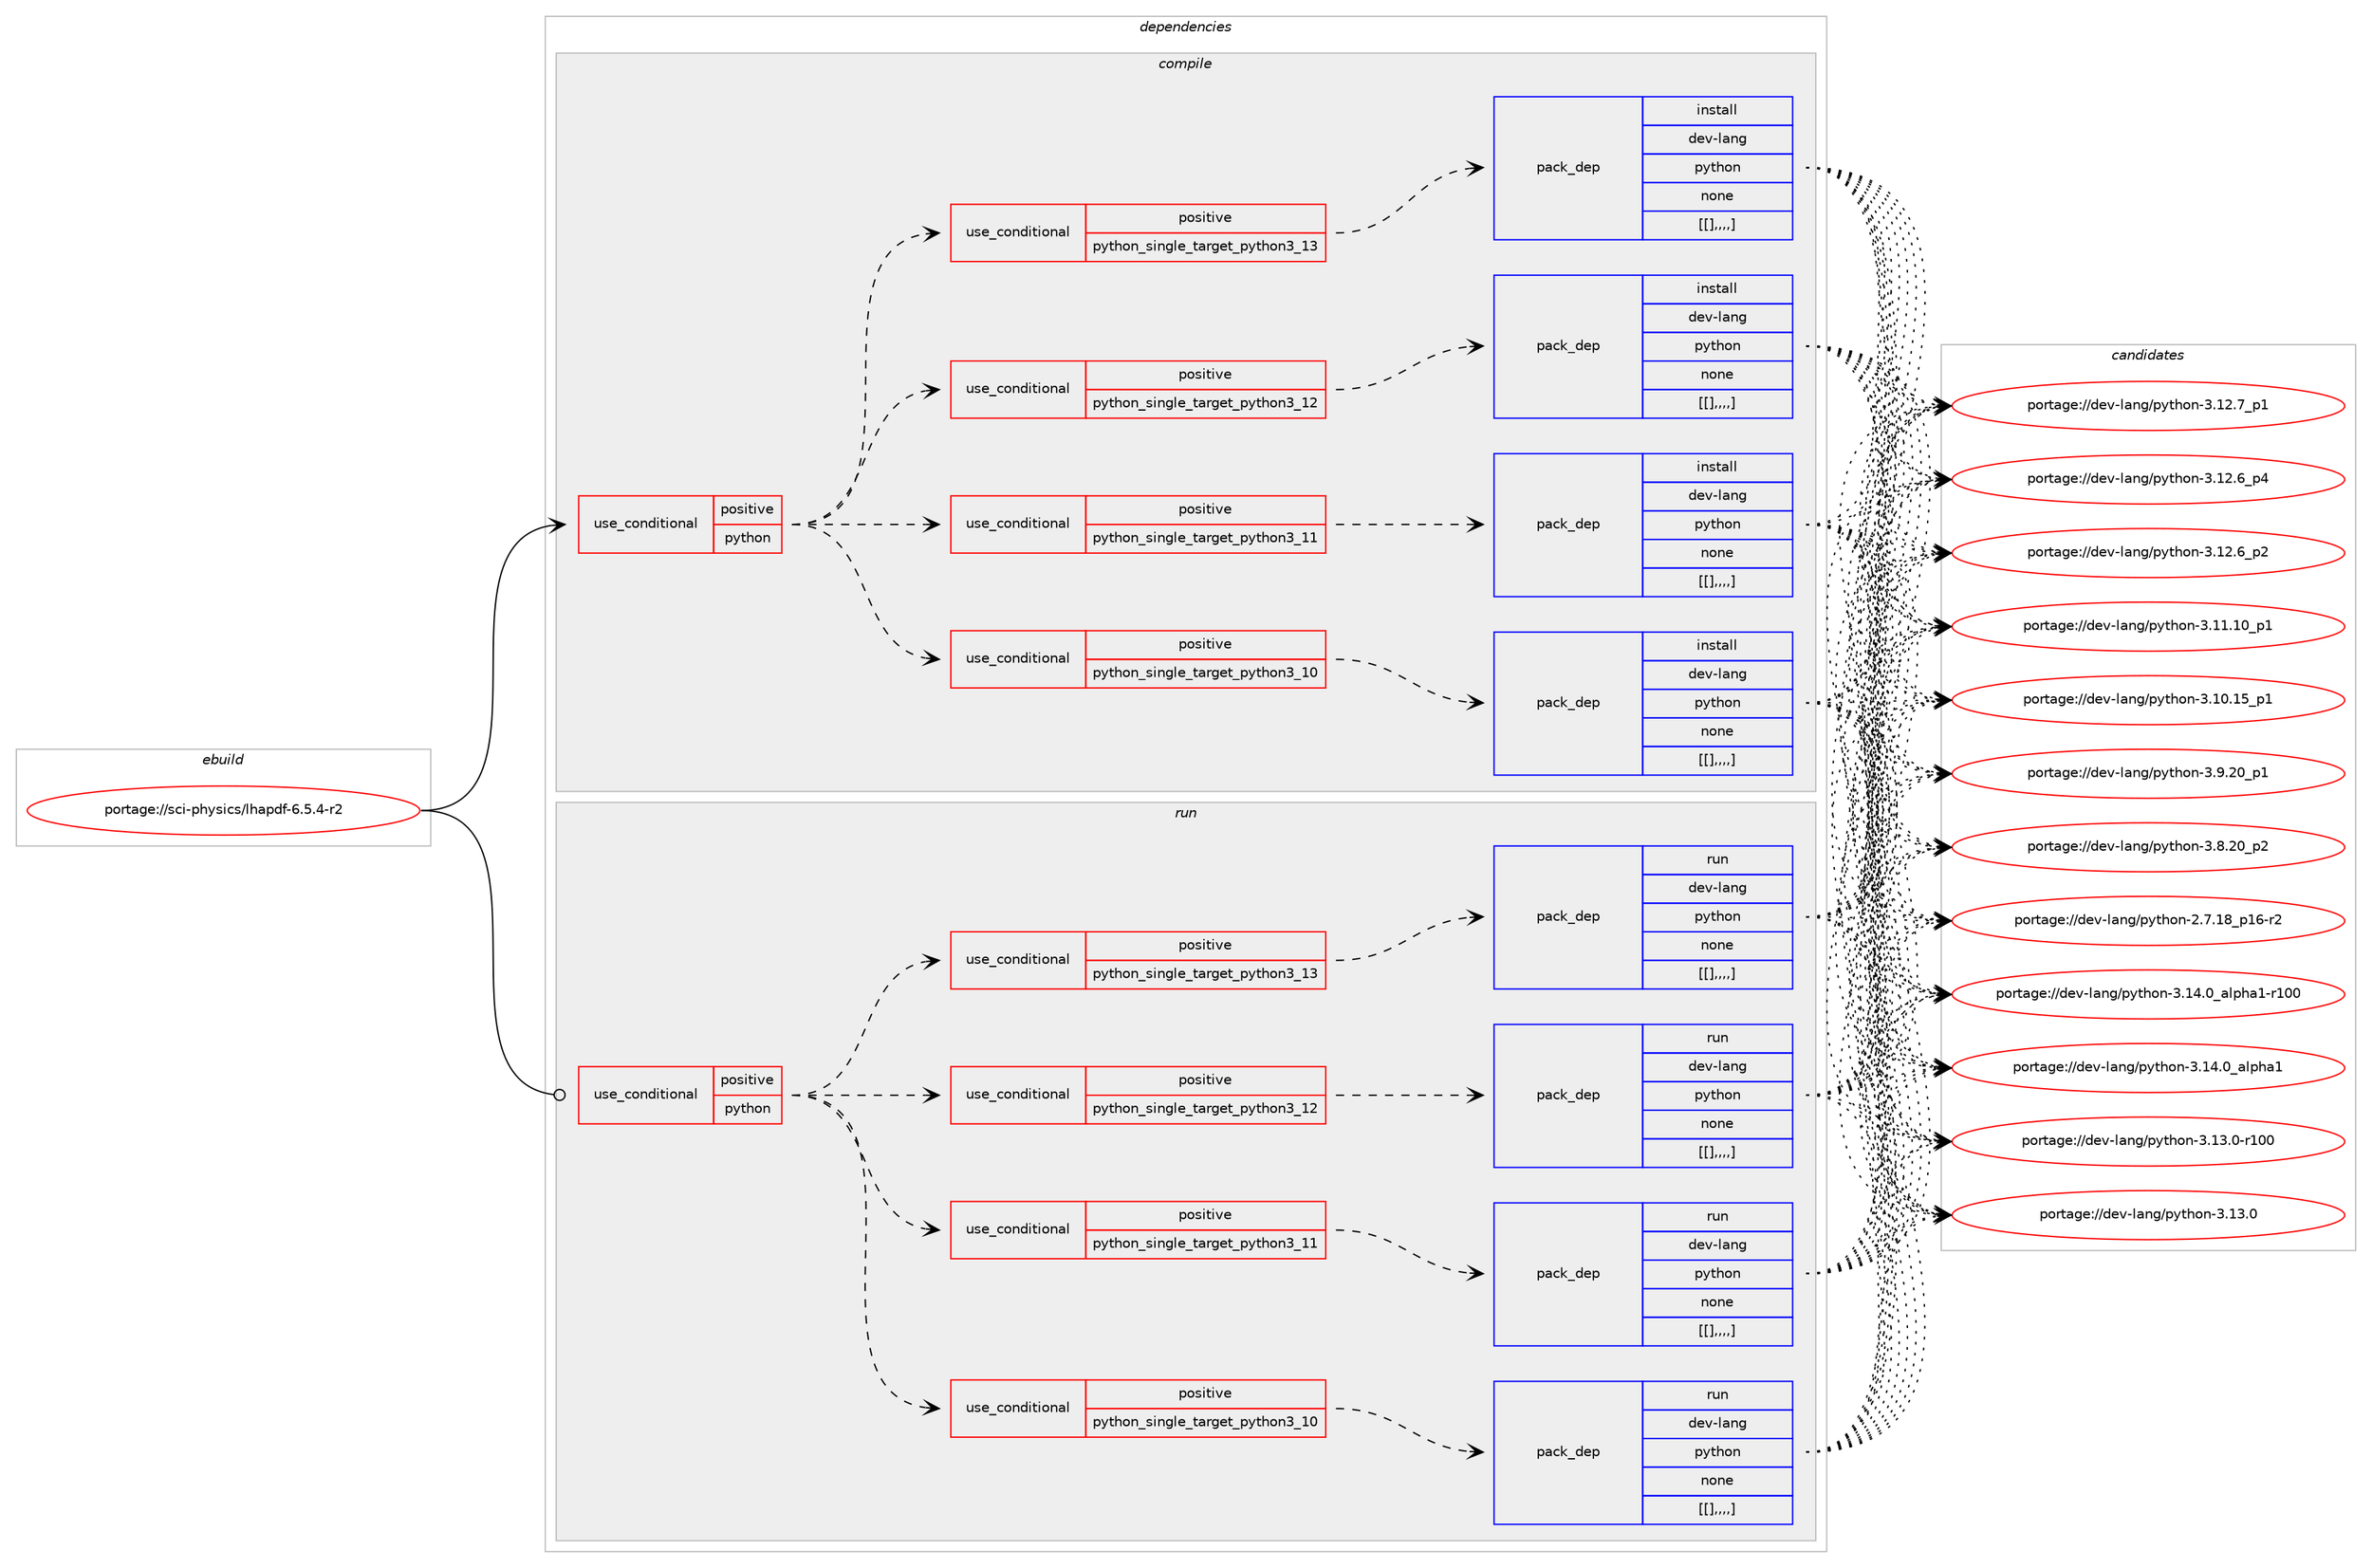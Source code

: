 digraph prolog {

# *************
# Graph options
# *************

newrank=true;
concentrate=true;
compound=true;
graph [rankdir=LR,fontname=Helvetica,fontsize=10,ranksep=1.5];#, ranksep=2.5, nodesep=0.2];
edge  [arrowhead=vee];
node  [fontname=Helvetica,fontsize=10];

# **********
# The ebuild
# **********

subgraph cluster_leftcol {
color=gray;
label=<<i>ebuild</i>>;
id [label="portage://sci-physics/lhapdf-6.5.4-r2", color=red, width=4, href="../sci-physics/lhapdf-6.5.4-r2.svg"];
}

# ****************
# The dependencies
# ****************

subgraph cluster_midcol {
color=gray;
label=<<i>dependencies</i>>;
subgraph cluster_compile {
fillcolor="#eeeeee";
style=filled;
label=<<i>compile</i>>;
subgraph cond115385 {
dependency433582 [label=<<TABLE BORDER="0" CELLBORDER="1" CELLSPACING="0" CELLPADDING="4"><TR><TD ROWSPAN="3" CELLPADDING="10">use_conditional</TD></TR><TR><TD>positive</TD></TR><TR><TD>python</TD></TR></TABLE>>, shape=none, color=red];
subgraph cond115387 {
dependency433601 [label=<<TABLE BORDER="0" CELLBORDER="1" CELLSPACING="0" CELLPADDING="4"><TR><TD ROWSPAN="3" CELLPADDING="10">use_conditional</TD></TR><TR><TD>positive</TD></TR><TR><TD>python_single_target_python3_10</TD></TR></TABLE>>, shape=none, color=red];
subgraph pack315063 {
dependency433649 [label=<<TABLE BORDER="0" CELLBORDER="1" CELLSPACING="0" CELLPADDING="4" WIDTH="220"><TR><TD ROWSPAN="6" CELLPADDING="30">pack_dep</TD></TR><TR><TD WIDTH="110">install</TD></TR><TR><TD>dev-lang</TD></TR><TR><TD>python</TD></TR><TR><TD>none</TD></TR><TR><TD>[[],,,,]</TD></TR></TABLE>>, shape=none, color=blue];
}
dependency433601:e -> dependency433649:w [weight=20,style="dashed",arrowhead="vee"];
}
dependency433582:e -> dependency433601:w [weight=20,style="dashed",arrowhead="vee"];
subgraph cond115418 {
dependency433688 [label=<<TABLE BORDER="0" CELLBORDER="1" CELLSPACING="0" CELLPADDING="4"><TR><TD ROWSPAN="3" CELLPADDING="10">use_conditional</TD></TR><TR><TD>positive</TD></TR><TR><TD>python_single_target_python3_11</TD></TR></TABLE>>, shape=none, color=red];
subgraph pack315101 {
dependency433728 [label=<<TABLE BORDER="0" CELLBORDER="1" CELLSPACING="0" CELLPADDING="4" WIDTH="220"><TR><TD ROWSPAN="6" CELLPADDING="30">pack_dep</TD></TR><TR><TD WIDTH="110">install</TD></TR><TR><TD>dev-lang</TD></TR><TR><TD>python</TD></TR><TR><TD>none</TD></TR><TR><TD>[[],,,,]</TD></TR></TABLE>>, shape=none, color=blue];
}
dependency433688:e -> dependency433728:w [weight=20,style="dashed",arrowhead="vee"];
}
dependency433582:e -> dependency433688:w [weight=20,style="dashed",arrowhead="vee"];
subgraph cond115445 {
dependency433745 [label=<<TABLE BORDER="0" CELLBORDER="1" CELLSPACING="0" CELLPADDING="4"><TR><TD ROWSPAN="3" CELLPADDING="10">use_conditional</TD></TR><TR><TD>positive</TD></TR><TR><TD>python_single_target_python3_12</TD></TR></TABLE>>, shape=none, color=red];
subgraph pack315135 {
dependency433784 [label=<<TABLE BORDER="0" CELLBORDER="1" CELLSPACING="0" CELLPADDING="4" WIDTH="220"><TR><TD ROWSPAN="6" CELLPADDING="30">pack_dep</TD></TR><TR><TD WIDTH="110">install</TD></TR><TR><TD>dev-lang</TD></TR><TR><TD>python</TD></TR><TR><TD>none</TD></TR><TR><TD>[[],,,,]</TD></TR></TABLE>>, shape=none, color=blue];
}
dependency433745:e -> dependency433784:w [weight=20,style="dashed",arrowhead="vee"];
}
dependency433582:e -> dependency433745:w [weight=20,style="dashed",arrowhead="vee"];
subgraph cond115488 {
dependency433839 [label=<<TABLE BORDER="0" CELLBORDER="1" CELLSPACING="0" CELLPADDING="4"><TR><TD ROWSPAN="3" CELLPADDING="10">use_conditional</TD></TR><TR><TD>positive</TD></TR><TR><TD>python_single_target_python3_13</TD></TR></TABLE>>, shape=none, color=red];
subgraph pack315176 {
dependency433853 [label=<<TABLE BORDER="0" CELLBORDER="1" CELLSPACING="0" CELLPADDING="4" WIDTH="220"><TR><TD ROWSPAN="6" CELLPADDING="30">pack_dep</TD></TR><TR><TD WIDTH="110">install</TD></TR><TR><TD>dev-lang</TD></TR><TR><TD>python</TD></TR><TR><TD>none</TD></TR><TR><TD>[[],,,,]</TD></TR></TABLE>>, shape=none, color=blue];
}
dependency433839:e -> dependency433853:w [weight=20,style="dashed",arrowhead="vee"];
}
dependency433582:e -> dependency433839:w [weight=20,style="dashed",arrowhead="vee"];
}
id:e -> dependency433582:w [weight=20,style="solid",arrowhead="vee"];
}
subgraph cluster_compileandrun {
fillcolor="#eeeeee";
style=filled;
label=<<i>compile and run</i>>;
}
subgraph cluster_run {
fillcolor="#eeeeee";
style=filled;
label=<<i>run</i>>;
subgraph cond115514 {
dependency433904 [label=<<TABLE BORDER="0" CELLBORDER="1" CELLSPACING="0" CELLPADDING="4"><TR><TD ROWSPAN="3" CELLPADDING="10">use_conditional</TD></TR><TR><TD>positive</TD></TR><TR><TD>python</TD></TR></TABLE>>, shape=none, color=red];
subgraph cond115527 {
dependency433918 [label=<<TABLE BORDER="0" CELLBORDER="1" CELLSPACING="0" CELLPADDING="4"><TR><TD ROWSPAN="3" CELLPADDING="10">use_conditional</TD></TR><TR><TD>positive</TD></TR><TR><TD>python_single_target_python3_10</TD></TR></TABLE>>, shape=none, color=red];
subgraph pack315233 {
dependency433938 [label=<<TABLE BORDER="0" CELLBORDER="1" CELLSPACING="0" CELLPADDING="4" WIDTH="220"><TR><TD ROWSPAN="6" CELLPADDING="30">pack_dep</TD></TR><TR><TD WIDTH="110">run</TD></TR><TR><TD>dev-lang</TD></TR><TR><TD>python</TD></TR><TR><TD>none</TD></TR><TR><TD>[[],,,,]</TD></TR></TABLE>>, shape=none, color=blue];
}
dependency433918:e -> dependency433938:w [weight=20,style="dashed",arrowhead="vee"];
}
dependency433904:e -> dependency433918:w [weight=20,style="dashed",arrowhead="vee"];
subgraph cond115538 {
dependency433975 [label=<<TABLE BORDER="0" CELLBORDER="1" CELLSPACING="0" CELLPADDING="4"><TR><TD ROWSPAN="3" CELLPADDING="10">use_conditional</TD></TR><TR><TD>positive</TD></TR><TR><TD>python_single_target_python3_11</TD></TR></TABLE>>, shape=none, color=red];
subgraph pack315275 {
dependency434043 [label=<<TABLE BORDER="0" CELLBORDER="1" CELLSPACING="0" CELLPADDING="4" WIDTH="220"><TR><TD ROWSPAN="6" CELLPADDING="30">pack_dep</TD></TR><TR><TD WIDTH="110">run</TD></TR><TR><TD>dev-lang</TD></TR><TR><TD>python</TD></TR><TR><TD>none</TD></TR><TR><TD>[[],,,,]</TD></TR></TABLE>>, shape=none, color=blue];
}
dependency433975:e -> dependency434043:w [weight=20,style="dashed",arrowhead="vee"];
}
dependency433904:e -> dependency433975:w [weight=20,style="dashed",arrowhead="vee"];
subgraph cond115579 {
dependency434048 [label=<<TABLE BORDER="0" CELLBORDER="1" CELLSPACING="0" CELLPADDING="4"><TR><TD ROWSPAN="3" CELLPADDING="10">use_conditional</TD></TR><TR><TD>positive</TD></TR><TR><TD>python_single_target_python3_12</TD></TR></TABLE>>, shape=none, color=red];
subgraph pack315304 {
dependency434090 [label=<<TABLE BORDER="0" CELLBORDER="1" CELLSPACING="0" CELLPADDING="4" WIDTH="220"><TR><TD ROWSPAN="6" CELLPADDING="30">pack_dep</TD></TR><TR><TD WIDTH="110">run</TD></TR><TR><TD>dev-lang</TD></TR><TR><TD>python</TD></TR><TR><TD>none</TD></TR><TR><TD>[[],,,,]</TD></TR></TABLE>>, shape=none, color=blue];
}
dependency434048:e -> dependency434090:w [weight=20,style="dashed",arrowhead="vee"];
}
dependency433904:e -> dependency434048:w [weight=20,style="dashed",arrowhead="vee"];
subgraph cond115596 {
dependency434095 [label=<<TABLE BORDER="0" CELLBORDER="1" CELLSPACING="0" CELLPADDING="4"><TR><TD ROWSPAN="3" CELLPADDING="10">use_conditional</TD></TR><TR><TD>positive</TD></TR><TR><TD>python_single_target_python3_13</TD></TR></TABLE>>, shape=none, color=red];
subgraph pack315328 {
dependency434140 [label=<<TABLE BORDER="0" CELLBORDER="1" CELLSPACING="0" CELLPADDING="4" WIDTH="220"><TR><TD ROWSPAN="6" CELLPADDING="30">pack_dep</TD></TR><TR><TD WIDTH="110">run</TD></TR><TR><TD>dev-lang</TD></TR><TR><TD>python</TD></TR><TR><TD>none</TD></TR><TR><TD>[[],,,,]</TD></TR></TABLE>>, shape=none, color=blue];
}
dependency434095:e -> dependency434140:w [weight=20,style="dashed",arrowhead="vee"];
}
dependency433904:e -> dependency434095:w [weight=20,style="dashed",arrowhead="vee"];
}
id:e -> dependency433904:w [weight=20,style="solid",arrowhead="odot"];
}
}

# **************
# The candidates
# **************

subgraph cluster_choices {
rank=same;
color=gray;
label=<<i>candidates</i>>;

subgraph choice314546 {
color=black;
nodesep=1;
choice100101118451089711010347112121116104111110455146495246489597108112104974945114494848 [label="portage://dev-lang/python-3.14.0_alpha1-r100", color=red, width=4,href="../dev-lang/python-3.14.0_alpha1-r100.svg"];
choice1001011184510897110103471121211161041111104551464952464895971081121049749 [label="portage://dev-lang/python-3.14.0_alpha1", color=red, width=4,href="../dev-lang/python-3.14.0_alpha1.svg"];
choice1001011184510897110103471121211161041111104551464951464845114494848 [label="portage://dev-lang/python-3.13.0-r100", color=red, width=4,href="../dev-lang/python-3.13.0-r100.svg"];
choice10010111845108971101034711212111610411111045514649514648 [label="portage://dev-lang/python-3.13.0", color=red, width=4,href="../dev-lang/python-3.13.0.svg"];
choice100101118451089711010347112121116104111110455146495046559511249 [label="portage://dev-lang/python-3.12.7_p1", color=red, width=4,href="../dev-lang/python-3.12.7_p1.svg"];
choice100101118451089711010347112121116104111110455146495046549511252 [label="portage://dev-lang/python-3.12.6_p4", color=red, width=4,href="../dev-lang/python-3.12.6_p4.svg"];
choice100101118451089711010347112121116104111110455146495046549511250 [label="portage://dev-lang/python-3.12.6_p2", color=red, width=4,href="../dev-lang/python-3.12.6_p2.svg"];
choice10010111845108971101034711212111610411111045514649494649489511249 [label="portage://dev-lang/python-3.11.10_p1", color=red, width=4,href="../dev-lang/python-3.11.10_p1.svg"];
choice10010111845108971101034711212111610411111045514649484649539511249 [label="portage://dev-lang/python-3.10.15_p1", color=red, width=4,href="../dev-lang/python-3.10.15_p1.svg"];
choice100101118451089711010347112121116104111110455146574650489511249 [label="portage://dev-lang/python-3.9.20_p1", color=red, width=4,href="../dev-lang/python-3.9.20_p1.svg"];
choice100101118451089711010347112121116104111110455146564650489511250 [label="portage://dev-lang/python-3.8.20_p2", color=red, width=4,href="../dev-lang/python-3.8.20_p2.svg"];
choice100101118451089711010347112121116104111110455046554649569511249544511450 [label="portage://dev-lang/python-2.7.18_p16-r2", color=red, width=4,href="../dev-lang/python-2.7.18_p16-r2.svg"];
dependency433649:e -> choice100101118451089711010347112121116104111110455146495246489597108112104974945114494848:w [style=dotted,weight="100"];
dependency433649:e -> choice1001011184510897110103471121211161041111104551464952464895971081121049749:w [style=dotted,weight="100"];
dependency433649:e -> choice1001011184510897110103471121211161041111104551464951464845114494848:w [style=dotted,weight="100"];
dependency433649:e -> choice10010111845108971101034711212111610411111045514649514648:w [style=dotted,weight="100"];
dependency433649:e -> choice100101118451089711010347112121116104111110455146495046559511249:w [style=dotted,weight="100"];
dependency433649:e -> choice100101118451089711010347112121116104111110455146495046549511252:w [style=dotted,weight="100"];
dependency433649:e -> choice100101118451089711010347112121116104111110455146495046549511250:w [style=dotted,weight="100"];
dependency433649:e -> choice10010111845108971101034711212111610411111045514649494649489511249:w [style=dotted,weight="100"];
dependency433649:e -> choice10010111845108971101034711212111610411111045514649484649539511249:w [style=dotted,weight="100"];
dependency433649:e -> choice100101118451089711010347112121116104111110455146574650489511249:w [style=dotted,weight="100"];
dependency433649:e -> choice100101118451089711010347112121116104111110455146564650489511250:w [style=dotted,weight="100"];
dependency433649:e -> choice100101118451089711010347112121116104111110455046554649569511249544511450:w [style=dotted,weight="100"];
}
subgraph choice314567 {
color=black;
nodesep=1;
choice100101118451089711010347112121116104111110455146495246489597108112104974945114494848 [label="portage://dev-lang/python-3.14.0_alpha1-r100", color=red, width=4,href="../dev-lang/python-3.14.0_alpha1-r100.svg"];
choice1001011184510897110103471121211161041111104551464952464895971081121049749 [label="portage://dev-lang/python-3.14.0_alpha1", color=red, width=4,href="../dev-lang/python-3.14.0_alpha1.svg"];
choice1001011184510897110103471121211161041111104551464951464845114494848 [label="portage://dev-lang/python-3.13.0-r100", color=red, width=4,href="../dev-lang/python-3.13.0-r100.svg"];
choice10010111845108971101034711212111610411111045514649514648 [label="portage://dev-lang/python-3.13.0", color=red, width=4,href="../dev-lang/python-3.13.0.svg"];
choice100101118451089711010347112121116104111110455146495046559511249 [label="portage://dev-lang/python-3.12.7_p1", color=red, width=4,href="../dev-lang/python-3.12.7_p1.svg"];
choice100101118451089711010347112121116104111110455146495046549511252 [label="portage://dev-lang/python-3.12.6_p4", color=red, width=4,href="../dev-lang/python-3.12.6_p4.svg"];
choice100101118451089711010347112121116104111110455146495046549511250 [label="portage://dev-lang/python-3.12.6_p2", color=red, width=4,href="../dev-lang/python-3.12.6_p2.svg"];
choice10010111845108971101034711212111610411111045514649494649489511249 [label="portage://dev-lang/python-3.11.10_p1", color=red, width=4,href="../dev-lang/python-3.11.10_p1.svg"];
choice10010111845108971101034711212111610411111045514649484649539511249 [label="portage://dev-lang/python-3.10.15_p1", color=red, width=4,href="../dev-lang/python-3.10.15_p1.svg"];
choice100101118451089711010347112121116104111110455146574650489511249 [label="portage://dev-lang/python-3.9.20_p1", color=red, width=4,href="../dev-lang/python-3.9.20_p1.svg"];
choice100101118451089711010347112121116104111110455146564650489511250 [label="portage://dev-lang/python-3.8.20_p2", color=red, width=4,href="../dev-lang/python-3.8.20_p2.svg"];
choice100101118451089711010347112121116104111110455046554649569511249544511450 [label="portage://dev-lang/python-2.7.18_p16-r2", color=red, width=4,href="../dev-lang/python-2.7.18_p16-r2.svg"];
dependency433728:e -> choice100101118451089711010347112121116104111110455146495246489597108112104974945114494848:w [style=dotted,weight="100"];
dependency433728:e -> choice1001011184510897110103471121211161041111104551464952464895971081121049749:w [style=dotted,weight="100"];
dependency433728:e -> choice1001011184510897110103471121211161041111104551464951464845114494848:w [style=dotted,weight="100"];
dependency433728:e -> choice10010111845108971101034711212111610411111045514649514648:w [style=dotted,weight="100"];
dependency433728:e -> choice100101118451089711010347112121116104111110455146495046559511249:w [style=dotted,weight="100"];
dependency433728:e -> choice100101118451089711010347112121116104111110455146495046549511252:w [style=dotted,weight="100"];
dependency433728:e -> choice100101118451089711010347112121116104111110455146495046549511250:w [style=dotted,weight="100"];
dependency433728:e -> choice10010111845108971101034711212111610411111045514649494649489511249:w [style=dotted,weight="100"];
dependency433728:e -> choice10010111845108971101034711212111610411111045514649484649539511249:w [style=dotted,weight="100"];
dependency433728:e -> choice100101118451089711010347112121116104111110455146574650489511249:w [style=dotted,weight="100"];
dependency433728:e -> choice100101118451089711010347112121116104111110455146564650489511250:w [style=dotted,weight="100"];
dependency433728:e -> choice100101118451089711010347112121116104111110455046554649569511249544511450:w [style=dotted,weight="100"];
}
subgraph choice314610 {
color=black;
nodesep=1;
choice100101118451089711010347112121116104111110455146495246489597108112104974945114494848 [label="portage://dev-lang/python-3.14.0_alpha1-r100", color=red, width=4,href="../dev-lang/python-3.14.0_alpha1-r100.svg"];
choice1001011184510897110103471121211161041111104551464952464895971081121049749 [label="portage://dev-lang/python-3.14.0_alpha1", color=red, width=4,href="../dev-lang/python-3.14.0_alpha1.svg"];
choice1001011184510897110103471121211161041111104551464951464845114494848 [label="portage://dev-lang/python-3.13.0-r100", color=red, width=4,href="../dev-lang/python-3.13.0-r100.svg"];
choice10010111845108971101034711212111610411111045514649514648 [label="portage://dev-lang/python-3.13.0", color=red, width=4,href="../dev-lang/python-3.13.0.svg"];
choice100101118451089711010347112121116104111110455146495046559511249 [label="portage://dev-lang/python-3.12.7_p1", color=red, width=4,href="../dev-lang/python-3.12.7_p1.svg"];
choice100101118451089711010347112121116104111110455146495046549511252 [label="portage://dev-lang/python-3.12.6_p4", color=red, width=4,href="../dev-lang/python-3.12.6_p4.svg"];
choice100101118451089711010347112121116104111110455146495046549511250 [label="portage://dev-lang/python-3.12.6_p2", color=red, width=4,href="../dev-lang/python-3.12.6_p2.svg"];
choice10010111845108971101034711212111610411111045514649494649489511249 [label="portage://dev-lang/python-3.11.10_p1", color=red, width=4,href="../dev-lang/python-3.11.10_p1.svg"];
choice10010111845108971101034711212111610411111045514649484649539511249 [label="portage://dev-lang/python-3.10.15_p1", color=red, width=4,href="../dev-lang/python-3.10.15_p1.svg"];
choice100101118451089711010347112121116104111110455146574650489511249 [label="portage://dev-lang/python-3.9.20_p1", color=red, width=4,href="../dev-lang/python-3.9.20_p1.svg"];
choice100101118451089711010347112121116104111110455146564650489511250 [label="portage://dev-lang/python-3.8.20_p2", color=red, width=4,href="../dev-lang/python-3.8.20_p2.svg"];
choice100101118451089711010347112121116104111110455046554649569511249544511450 [label="portage://dev-lang/python-2.7.18_p16-r2", color=red, width=4,href="../dev-lang/python-2.7.18_p16-r2.svg"];
dependency433784:e -> choice100101118451089711010347112121116104111110455146495246489597108112104974945114494848:w [style=dotted,weight="100"];
dependency433784:e -> choice1001011184510897110103471121211161041111104551464952464895971081121049749:w [style=dotted,weight="100"];
dependency433784:e -> choice1001011184510897110103471121211161041111104551464951464845114494848:w [style=dotted,weight="100"];
dependency433784:e -> choice10010111845108971101034711212111610411111045514649514648:w [style=dotted,weight="100"];
dependency433784:e -> choice100101118451089711010347112121116104111110455146495046559511249:w [style=dotted,weight="100"];
dependency433784:e -> choice100101118451089711010347112121116104111110455146495046549511252:w [style=dotted,weight="100"];
dependency433784:e -> choice100101118451089711010347112121116104111110455146495046549511250:w [style=dotted,weight="100"];
dependency433784:e -> choice10010111845108971101034711212111610411111045514649494649489511249:w [style=dotted,weight="100"];
dependency433784:e -> choice10010111845108971101034711212111610411111045514649484649539511249:w [style=dotted,weight="100"];
dependency433784:e -> choice100101118451089711010347112121116104111110455146574650489511249:w [style=dotted,weight="100"];
dependency433784:e -> choice100101118451089711010347112121116104111110455146564650489511250:w [style=dotted,weight="100"];
dependency433784:e -> choice100101118451089711010347112121116104111110455046554649569511249544511450:w [style=dotted,weight="100"];
}
subgraph choice314649 {
color=black;
nodesep=1;
choice100101118451089711010347112121116104111110455146495246489597108112104974945114494848 [label="portage://dev-lang/python-3.14.0_alpha1-r100", color=red, width=4,href="../dev-lang/python-3.14.0_alpha1-r100.svg"];
choice1001011184510897110103471121211161041111104551464952464895971081121049749 [label="portage://dev-lang/python-3.14.0_alpha1", color=red, width=4,href="../dev-lang/python-3.14.0_alpha1.svg"];
choice1001011184510897110103471121211161041111104551464951464845114494848 [label="portage://dev-lang/python-3.13.0-r100", color=red, width=4,href="../dev-lang/python-3.13.0-r100.svg"];
choice10010111845108971101034711212111610411111045514649514648 [label="portage://dev-lang/python-3.13.0", color=red, width=4,href="../dev-lang/python-3.13.0.svg"];
choice100101118451089711010347112121116104111110455146495046559511249 [label="portage://dev-lang/python-3.12.7_p1", color=red, width=4,href="../dev-lang/python-3.12.7_p1.svg"];
choice100101118451089711010347112121116104111110455146495046549511252 [label="portage://dev-lang/python-3.12.6_p4", color=red, width=4,href="../dev-lang/python-3.12.6_p4.svg"];
choice100101118451089711010347112121116104111110455146495046549511250 [label="portage://dev-lang/python-3.12.6_p2", color=red, width=4,href="../dev-lang/python-3.12.6_p2.svg"];
choice10010111845108971101034711212111610411111045514649494649489511249 [label="portage://dev-lang/python-3.11.10_p1", color=red, width=4,href="../dev-lang/python-3.11.10_p1.svg"];
choice10010111845108971101034711212111610411111045514649484649539511249 [label="portage://dev-lang/python-3.10.15_p1", color=red, width=4,href="../dev-lang/python-3.10.15_p1.svg"];
choice100101118451089711010347112121116104111110455146574650489511249 [label="portage://dev-lang/python-3.9.20_p1", color=red, width=4,href="../dev-lang/python-3.9.20_p1.svg"];
choice100101118451089711010347112121116104111110455146564650489511250 [label="portage://dev-lang/python-3.8.20_p2", color=red, width=4,href="../dev-lang/python-3.8.20_p2.svg"];
choice100101118451089711010347112121116104111110455046554649569511249544511450 [label="portage://dev-lang/python-2.7.18_p16-r2", color=red, width=4,href="../dev-lang/python-2.7.18_p16-r2.svg"];
dependency433853:e -> choice100101118451089711010347112121116104111110455146495246489597108112104974945114494848:w [style=dotted,weight="100"];
dependency433853:e -> choice1001011184510897110103471121211161041111104551464952464895971081121049749:w [style=dotted,weight="100"];
dependency433853:e -> choice1001011184510897110103471121211161041111104551464951464845114494848:w [style=dotted,weight="100"];
dependency433853:e -> choice10010111845108971101034711212111610411111045514649514648:w [style=dotted,weight="100"];
dependency433853:e -> choice100101118451089711010347112121116104111110455146495046559511249:w [style=dotted,weight="100"];
dependency433853:e -> choice100101118451089711010347112121116104111110455146495046549511252:w [style=dotted,weight="100"];
dependency433853:e -> choice100101118451089711010347112121116104111110455146495046549511250:w [style=dotted,weight="100"];
dependency433853:e -> choice10010111845108971101034711212111610411111045514649494649489511249:w [style=dotted,weight="100"];
dependency433853:e -> choice10010111845108971101034711212111610411111045514649484649539511249:w [style=dotted,weight="100"];
dependency433853:e -> choice100101118451089711010347112121116104111110455146574650489511249:w [style=dotted,weight="100"];
dependency433853:e -> choice100101118451089711010347112121116104111110455146564650489511250:w [style=dotted,weight="100"];
dependency433853:e -> choice100101118451089711010347112121116104111110455046554649569511249544511450:w [style=dotted,weight="100"];
}
subgraph choice314683 {
color=black;
nodesep=1;
choice100101118451089711010347112121116104111110455146495246489597108112104974945114494848 [label="portage://dev-lang/python-3.14.0_alpha1-r100", color=red, width=4,href="../dev-lang/python-3.14.0_alpha1-r100.svg"];
choice1001011184510897110103471121211161041111104551464952464895971081121049749 [label="portage://dev-lang/python-3.14.0_alpha1", color=red, width=4,href="../dev-lang/python-3.14.0_alpha1.svg"];
choice1001011184510897110103471121211161041111104551464951464845114494848 [label="portage://dev-lang/python-3.13.0-r100", color=red, width=4,href="../dev-lang/python-3.13.0-r100.svg"];
choice10010111845108971101034711212111610411111045514649514648 [label="portage://dev-lang/python-3.13.0", color=red, width=4,href="../dev-lang/python-3.13.0.svg"];
choice100101118451089711010347112121116104111110455146495046559511249 [label="portage://dev-lang/python-3.12.7_p1", color=red, width=4,href="../dev-lang/python-3.12.7_p1.svg"];
choice100101118451089711010347112121116104111110455146495046549511252 [label="portage://dev-lang/python-3.12.6_p4", color=red, width=4,href="../dev-lang/python-3.12.6_p4.svg"];
choice100101118451089711010347112121116104111110455146495046549511250 [label="portage://dev-lang/python-3.12.6_p2", color=red, width=4,href="../dev-lang/python-3.12.6_p2.svg"];
choice10010111845108971101034711212111610411111045514649494649489511249 [label="portage://dev-lang/python-3.11.10_p1", color=red, width=4,href="../dev-lang/python-3.11.10_p1.svg"];
choice10010111845108971101034711212111610411111045514649484649539511249 [label="portage://dev-lang/python-3.10.15_p1", color=red, width=4,href="../dev-lang/python-3.10.15_p1.svg"];
choice100101118451089711010347112121116104111110455146574650489511249 [label="portage://dev-lang/python-3.9.20_p1", color=red, width=4,href="../dev-lang/python-3.9.20_p1.svg"];
choice100101118451089711010347112121116104111110455146564650489511250 [label="portage://dev-lang/python-3.8.20_p2", color=red, width=4,href="../dev-lang/python-3.8.20_p2.svg"];
choice100101118451089711010347112121116104111110455046554649569511249544511450 [label="portage://dev-lang/python-2.7.18_p16-r2", color=red, width=4,href="../dev-lang/python-2.7.18_p16-r2.svg"];
dependency433938:e -> choice100101118451089711010347112121116104111110455146495246489597108112104974945114494848:w [style=dotted,weight="100"];
dependency433938:e -> choice1001011184510897110103471121211161041111104551464952464895971081121049749:w [style=dotted,weight="100"];
dependency433938:e -> choice1001011184510897110103471121211161041111104551464951464845114494848:w [style=dotted,weight="100"];
dependency433938:e -> choice10010111845108971101034711212111610411111045514649514648:w [style=dotted,weight="100"];
dependency433938:e -> choice100101118451089711010347112121116104111110455146495046559511249:w [style=dotted,weight="100"];
dependency433938:e -> choice100101118451089711010347112121116104111110455146495046549511252:w [style=dotted,weight="100"];
dependency433938:e -> choice100101118451089711010347112121116104111110455146495046549511250:w [style=dotted,weight="100"];
dependency433938:e -> choice10010111845108971101034711212111610411111045514649494649489511249:w [style=dotted,weight="100"];
dependency433938:e -> choice10010111845108971101034711212111610411111045514649484649539511249:w [style=dotted,weight="100"];
dependency433938:e -> choice100101118451089711010347112121116104111110455146574650489511249:w [style=dotted,weight="100"];
dependency433938:e -> choice100101118451089711010347112121116104111110455146564650489511250:w [style=dotted,weight="100"];
dependency433938:e -> choice100101118451089711010347112121116104111110455046554649569511249544511450:w [style=dotted,weight="100"];
}
subgraph choice314701 {
color=black;
nodesep=1;
choice100101118451089711010347112121116104111110455146495246489597108112104974945114494848 [label="portage://dev-lang/python-3.14.0_alpha1-r100", color=red, width=4,href="../dev-lang/python-3.14.0_alpha1-r100.svg"];
choice1001011184510897110103471121211161041111104551464952464895971081121049749 [label="portage://dev-lang/python-3.14.0_alpha1", color=red, width=4,href="../dev-lang/python-3.14.0_alpha1.svg"];
choice1001011184510897110103471121211161041111104551464951464845114494848 [label="portage://dev-lang/python-3.13.0-r100", color=red, width=4,href="../dev-lang/python-3.13.0-r100.svg"];
choice10010111845108971101034711212111610411111045514649514648 [label="portage://dev-lang/python-3.13.0", color=red, width=4,href="../dev-lang/python-3.13.0.svg"];
choice100101118451089711010347112121116104111110455146495046559511249 [label="portage://dev-lang/python-3.12.7_p1", color=red, width=4,href="../dev-lang/python-3.12.7_p1.svg"];
choice100101118451089711010347112121116104111110455146495046549511252 [label="portage://dev-lang/python-3.12.6_p4", color=red, width=4,href="../dev-lang/python-3.12.6_p4.svg"];
choice100101118451089711010347112121116104111110455146495046549511250 [label="portage://dev-lang/python-3.12.6_p2", color=red, width=4,href="../dev-lang/python-3.12.6_p2.svg"];
choice10010111845108971101034711212111610411111045514649494649489511249 [label="portage://dev-lang/python-3.11.10_p1", color=red, width=4,href="../dev-lang/python-3.11.10_p1.svg"];
choice10010111845108971101034711212111610411111045514649484649539511249 [label="portage://dev-lang/python-3.10.15_p1", color=red, width=4,href="../dev-lang/python-3.10.15_p1.svg"];
choice100101118451089711010347112121116104111110455146574650489511249 [label="portage://dev-lang/python-3.9.20_p1", color=red, width=4,href="../dev-lang/python-3.9.20_p1.svg"];
choice100101118451089711010347112121116104111110455146564650489511250 [label="portage://dev-lang/python-3.8.20_p2", color=red, width=4,href="../dev-lang/python-3.8.20_p2.svg"];
choice100101118451089711010347112121116104111110455046554649569511249544511450 [label="portage://dev-lang/python-2.7.18_p16-r2", color=red, width=4,href="../dev-lang/python-2.7.18_p16-r2.svg"];
dependency434043:e -> choice100101118451089711010347112121116104111110455146495246489597108112104974945114494848:w [style=dotted,weight="100"];
dependency434043:e -> choice1001011184510897110103471121211161041111104551464952464895971081121049749:w [style=dotted,weight="100"];
dependency434043:e -> choice1001011184510897110103471121211161041111104551464951464845114494848:w [style=dotted,weight="100"];
dependency434043:e -> choice10010111845108971101034711212111610411111045514649514648:w [style=dotted,weight="100"];
dependency434043:e -> choice100101118451089711010347112121116104111110455146495046559511249:w [style=dotted,weight="100"];
dependency434043:e -> choice100101118451089711010347112121116104111110455146495046549511252:w [style=dotted,weight="100"];
dependency434043:e -> choice100101118451089711010347112121116104111110455146495046549511250:w [style=dotted,weight="100"];
dependency434043:e -> choice10010111845108971101034711212111610411111045514649494649489511249:w [style=dotted,weight="100"];
dependency434043:e -> choice10010111845108971101034711212111610411111045514649484649539511249:w [style=dotted,weight="100"];
dependency434043:e -> choice100101118451089711010347112121116104111110455146574650489511249:w [style=dotted,weight="100"];
dependency434043:e -> choice100101118451089711010347112121116104111110455146564650489511250:w [style=dotted,weight="100"];
dependency434043:e -> choice100101118451089711010347112121116104111110455046554649569511249544511450:w [style=dotted,weight="100"];
}
subgraph choice314732 {
color=black;
nodesep=1;
choice100101118451089711010347112121116104111110455146495246489597108112104974945114494848 [label="portage://dev-lang/python-3.14.0_alpha1-r100", color=red, width=4,href="../dev-lang/python-3.14.0_alpha1-r100.svg"];
choice1001011184510897110103471121211161041111104551464952464895971081121049749 [label="portage://dev-lang/python-3.14.0_alpha1", color=red, width=4,href="../dev-lang/python-3.14.0_alpha1.svg"];
choice1001011184510897110103471121211161041111104551464951464845114494848 [label="portage://dev-lang/python-3.13.0-r100", color=red, width=4,href="../dev-lang/python-3.13.0-r100.svg"];
choice10010111845108971101034711212111610411111045514649514648 [label="portage://dev-lang/python-3.13.0", color=red, width=4,href="../dev-lang/python-3.13.0.svg"];
choice100101118451089711010347112121116104111110455146495046559511249 [label="portage://dev-lang/python-3.12.7_p1", color=red, width=4,href="../dev-lang/python-3.12.7_p1.svg"];
choice100101118451089711010347112121116104111110455146495046549511252 [label="portage://dev-lang/python-3.12.6_p4", color=red, width=4,href="../dev-lang/python-3.12.6_p4.svg"];
choice100101118451089711010347112121116104111110455146495046549511250 [label="portage://dev-lang/python-3.12.6_p2", color=red, width=4,href="../dev-lang/python-3.12.6_p2.svg"];
choice10010111845108971101034711212111610411111045514649494649489511249 [label="portage://dev-lang/python-3.11.10_p1", color=red, width=4,href="../dev-lang/python-3.11.10_p1.svg"];
choice10010111845108971101034711212111610411111045514649484649539511249 [label="portage://dev-lang/python-3.10.15_p1", color=red, width=4,href="../dev-lang/python-3.10.15_p1.svg"];
choice100101118451089711010347112121116104111110455146574650489511249 [label="portage://dev-lang/python-3.9.20_p1", color=red, width=4,href="../dev-lang/python-3.9.20_p1.svg"];
choice100101118451089711010347112121116104111110455146564650489511250 [label="portage://dev-lang/python-3.8.20_p2", color=red, width=4,href="../dev-lang/python-3.8.20_p2.svg"];
choice100101118451089711010347112121116104111110455046554649569511249544511450 [label="portage://dev-lang/python-2.7.18_p16-r2", color=red, width=4,href="../dev-lang/python-2.7.18_p16-r2.svg"];
dependency434090:e -> choice100101118451089711010347112121116104111110455146495246489597108112104974945114494848:w [style=dotted,weight="100"];
dependency434090:e -> choice1001011184510897110103471121211161041111104551464952464895971081121049749:w [style=dotted,weight="100"];
dependency434090:e -> choice1001011184510897110103471121211161041111104551464951464845114494848:w [style=dotted,weight="100"];
dependency434090:e -> choice10010111845108971101034711212111610411111045514649514648:w [style=dotted,weight="100"];
dependency434090:e -> choice100101118451089711010347112121116104111110455146495046559511249:w [style=dotted,weight="100"];
dependency434090:e -> choice100101118451089711010347112121116104111110455146495046549511252:w [style=dotted,weight="100"];
dependency434090:e -> choice100101118451089711010347112121116104111110455146495046549511250:w [style=dotted,weight="100"];
dependency434090:e -> choice10010111845108971101034711212111610411111045514649494649489511249:w [style=dotted,weight="100"];
dependency434090:e -> choice10010111845108971101034711212111610411111045514649484649539511249:w [style=dotted,weight="100"];
dependency434090:e -> choice100101118451089711010347112121116104111110455146574650489511249:w [style=dotted,weight="100"];
dependency434090:e -> choice100101118451089711010347112121116104111110455146564650489511250:w [style=dotted,weight="100"];
dependency434090:e -> choice100101118451089711010347112121116104111110455046554649569511249544511450:w [style=dotted,weight="100"];
}
subgraph choice314742 {
color=black;
nodesep=1;
choice100101118451089711010347112121116104111110455146495246489597108112104974945114494848 [label="portage://dev-lang/python-3.14.0_alpha1-r100", color=red, width=4,href="../dev-lang/python-3.14.0_alpha1-r100.svg"];
choice1001011184510897110103471121211161041111104551464952464895971081121049749 [label="portage://dev-lang/python-3.14.0_alpha1", color=red, width=4,href="../dev-lang/python-3.14.0_alpha1.svg"];
choice1001011184510897110103471121211161041111104551464951464845114494848 [label="portage://dev-lang/python-3.13.0-r100", color=red, width=4,href="../dev-lang/python-3.13.0-r100.svg"];
choice10010111845108971101034711212111610411111045514649514648 [label="portage://dev-lang/python-3.13.0", color=red, width=4,href="../dev-lang/python-3.13.0.svg"];
choice100101118451089711010347112121116104111110455146495046559511249 [label="portage://dev-lang/python-3.12.7_p1", color=red, width=4,href="../dev-lang/python-3.12.7_p1.svg"];
choice100101118451089711010347112121116104111110455146495046549511252 [label="portage://dev-lang/python-3.12.6_p4", color=red, width=4,href="../dev-lang/python-3.12.6_p4.svg"];
choice100101118451089711010347112121116104111110455146495046549511250 [label="portage://dev-lang/python-3.12.6_p2", color=red, width=4,href="../dev-lang/python-3.12.6_p2.svg"];
choice10010111845108971101034711212111610411111045514649494649489511249 [label="portage://dev-lang/python-3.11.10_p1", color=red, width=4,href="../dev-lang/python-3.11.10_p1.svg"];
choice10010111845108971101034711212111610411111045514649484649539511249 [label="portage://dev-lang/python-3.10.15_p1", color=red, width=4,href="../dev-lang/python-3.10.15_p1.svg"];
choice100101118451089711010347112121116104111110455146574650489511249 [label="portage://dev-lang/python-3.9.20_p1", color=red, width=4,href="../dev-lang/python-3.9.20_p1.svg"];
choice100101118451089711010347112121116104111110455146564650489511250 [label="portage://dev-lang/python-3.8.20_p2", color=red, width=4,href="../dev-lang/python-3.8.20_p2.svg"];
choice100101118451089711010347112121116104111110455046554649569511249544511450 [label="portage://dev-lang/python-2.7.18_p16-r2", color=red, width=4,href="../dev-lang/python-2.7.18_p16-r2.svg"];
dependency434140:e -> choice100101118451089711010347112121116104111110455146495246489597108112104974945114494848:w [style=dotted,weight="100"];
dependency434140:e -> choice1001011184510897110103471121211161041111104551464952464895971081121049749:w [style=dotted,weight="100"];
dependency434140:e -> choice1001011184510897110103471121211161041111104551464951464845114494848:w [style=dotted,weight="100"];
dependency434140:e -> choice10010111845108971101034711212111610411111045514649514648:w [style=dotted,weight="100"];
dependency434140:e -> choice100101118451089711010347112121116104111110455146495046559511249:w [style=dotted,weight="100"];
dependency434140:e -> choice100101118451089711010347112121116104111110455146495046549511252:w [style=dotted,weight="100"];
dependency434140:e -> choice100101118451089711010347112121116104111110455146495046549511250:w [style=dotted,weight="100"];
dependency434140:e -> choice10010111845108971101034711212111610411111045514649494649489511249:w [style=dotted,weight="100"];
dependency434140:e -> choice10010111845108971101034711212111610411111045514649484649539511249:w [style=dotted,weight="100"];
dependency434140:e -> choice100101118451089711010347112121116104111110455146574650489511249:w [style=dotted,weight="100"];
dependency434140:e -> choice100101118451089711010347112121116104111110455146564650489511250:w [style=dotted,weight="100"];
dependency434140:e -> choice100101118451089711010347112121116104111110455046554649569511249544511450:w [style=dotted,weight="100"];
}
}

}
